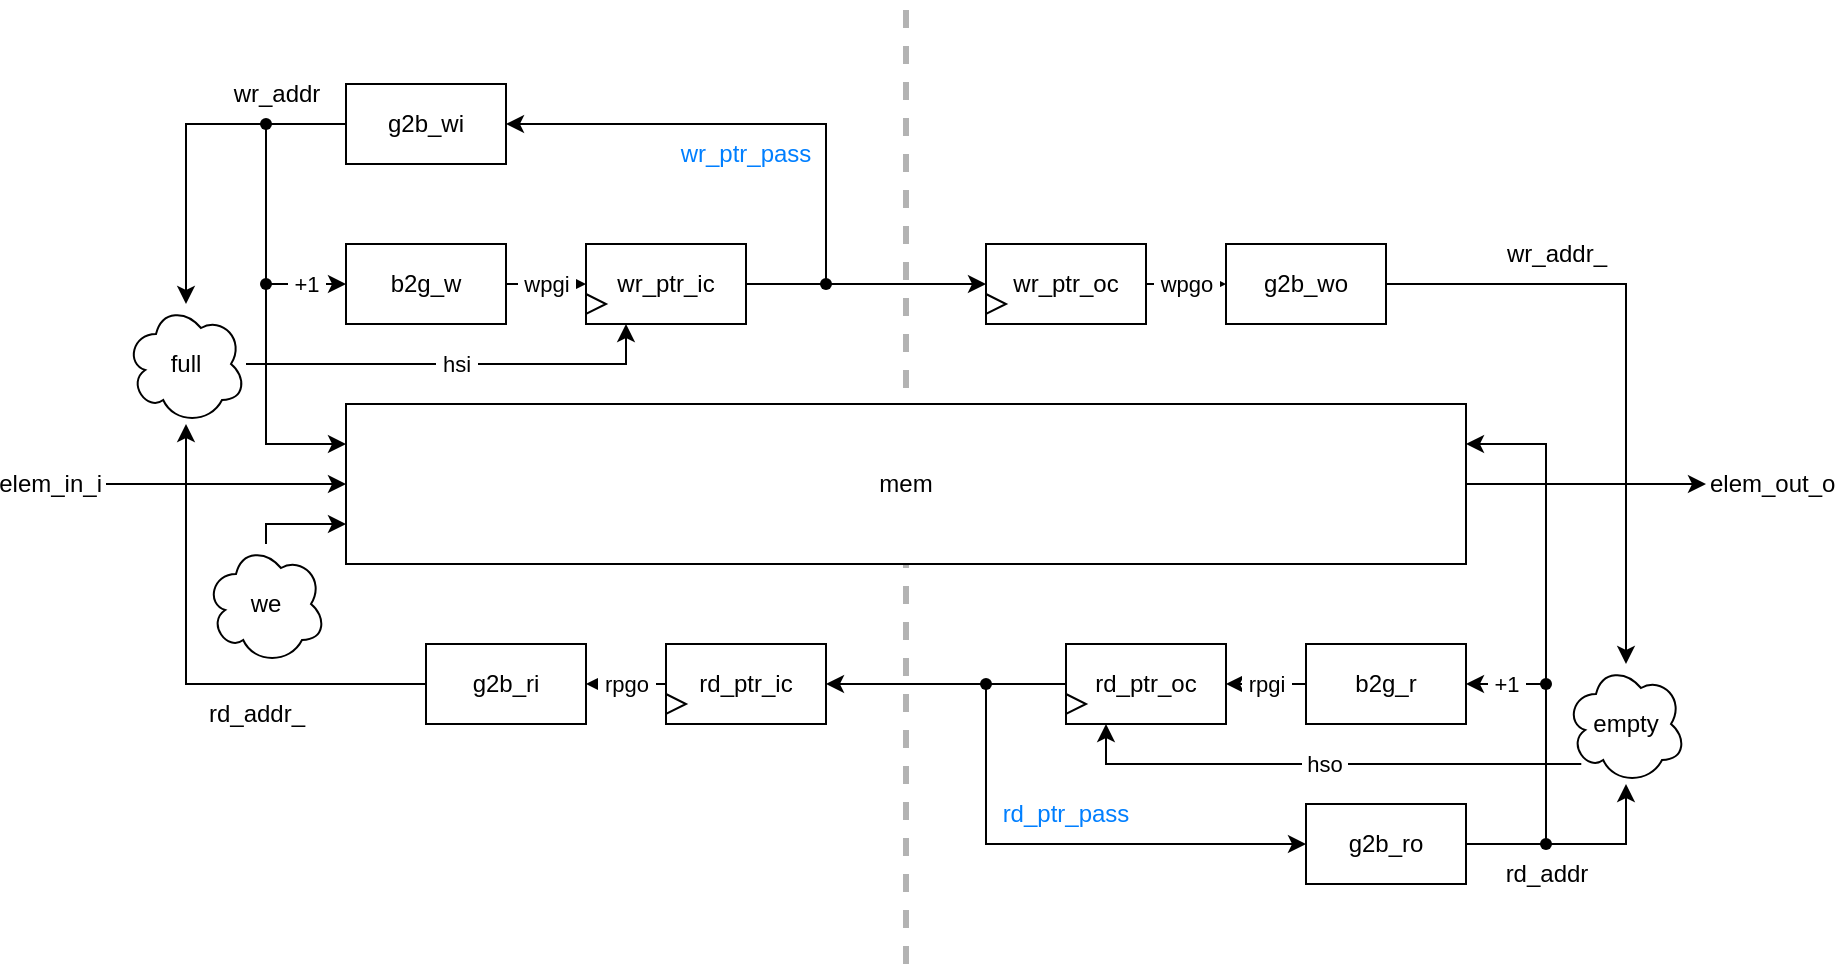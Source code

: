 <mxfile version="21.6.8" type="device">
  <diagram name="Page-1" id="Q4Of6MLO3tttVC2rHNm6">
    <mxGraphModel dx="1114" dy="518" grid="1" gridSize="10" guides="1" tooltips="1" connect="1" arrows="1" fold="1" page="1" pageScale="1" pageWidth="1169" pageHeight="827" math="0" shadow="0">
      <root>
        <mxCell id="0" />
        <mxCell id="1" parent="0" />
        <mxCell id="7xTG2tQ71f4fsUJVzHyJ-9" value="" style="endArrow=none;html=1;rounded=0;dashed=1;strokeWidth=3;strokeColor=#B3B3B3;" parent="1" edge="1">
          <mxGeometry width="50" height="50" relative="1" as="geometry">
            <mxPoint x="560" y="560" as="sourcePoint" />
            <mxPoint x="560" y="80" as="targetPoint" />
          </mxGeometry>
        </mxCell>
        <mxCell id="PH3dMsC4z9oU-Ql8JQr0-2" value="mem" style="rounded=0;whiteSpace=wrap;html=1;" parent="1" vertex="1">
          <mxGeometry x="280" y="280" width="560" height="80" as="geometry" />
        </mxCell>
        <mxCell id="7xTG2tQ71f4fsUJVzHyJ-12" value="&amp;nbsp;wpgo&amp;nbsp;" style="edgeStyle=orthogonalEdgeStyle;rounded=0;orthogonalLoop=1;jettySize=auto;html=1;" parent="1" source="gLDA2_l6HlFzziCjuJ8G-2" target="7xTG2tQ71f4fsUJVzHyJ-11" edge="1">
          <mxGeometry relative="1" as="geometry" />
        </mxCell>
        <mxCell id="mEHnoGn4cYQKHnIHk-XJ-9" value="&amp;nbsp;wpgi&amp;nbsp;" style="edgeStyle=orthogonalEdgeStyle;rounded=0;orthogonalLoop=1;jettySize=auto;html=1;" edge="1" parent="1" source="PH3dMsC4z9oU-Ql8JQr0-7" target="PH3dMsC4z9oU-Ql8JQr0-6">
          <mxGeometry relative="1" as="geometry" />
        </mxCell>
        <mxCell id="PH3dMsC4z9oU-Ql8JQr0-7" value="b2g_w" style="rounded=0;whiteSpace=wrap;html=1;" parent="1" vertex="1">
          <mxGeometry x="280" y="200" width="80" height="40" as="geometry" />
        </mxCell>
        <mxCell id="PH3dMsC4z9oU-Ql8JQr0-15" value="&amp;nbsp;hsi&amp;nbsp;" style="edgeStyle=orthogonalEdgeStyle;rounded=0;orthogonalLoop=1;jettySize=auto;html=1;entryX=0.25;entryY=1;entryDx=0;entryDy=0;" parent="1" source="PH3dMsC4z9oU-Ql8JQr0-14" target="PH3dMsC4z9oU-Ql8JQr0-6" edge="1">
          <mxGeometry relative="1" as="geometry">
            <mxPoint x="200" y="220.0" as="targetPoint" />
          </mxGeometry>
        </mxCell>
        <mxCell id="PH3dMsC4z9oU-Ql8JQr0-14" value="full" style="ellipse;shape=cloud;whiteSpace=wrap;html=1;" parent="1" vertex="1">
          <mxGeometry x="170" y="230" width="60" height="60" as="geometry" />
        </mxCell>
        <mxCell id="PH3dMsC4z9oU-Ql8JQr0-17" value="" style="endArrow=classic;html=1;rounded=0;" parent="1" target="PH3dMsC4z9oU-Ql8JQr0-2" edge="1">
          <mxGeometry width="50" height="50" relative="1" as="geometry">
            <mxPoint x="160" y="320" as="sourcePoint" />
            <mxPoint x="280" y="320" as="targetPoint" />
          </mxGeometry>
        </mxCell>
        <mxCell id="PH3dMsC4z9oU-Ql8JQr0-20" value="elem_in_i" style="rounded=0;whiteSpace=wrap;html=1;align=right;fillColor=none;strokeColor=none;" parent="1" vertex="1">
          <mxGeometry x="150" y="310" width="10" height="20" as="geometry" />
        </mxCell>
        <mxCell id="mEHnoGn4cYQKHnIHk-XJ-13" style="edgeStyle=orthogonalEdgeStyle;rounded=0;orthogonalLoop=1;jettySize=auto;html=1;entryX=0;entryY=0.75;entryDx=0;entryDy=0;" edge="1" parent="1" source="PH3dMsC4z9oU-Ql8JQr0-21" target="PH3dMsC4z9oU-Ql8JQr0-2">
          <mxGeometry relative="1" as="geometry">
            <Array as="points">
              <mxPoint x="240" y="370" />
              <mxPoint x="240" y="340" />
            </Array>
          </mxGeometry>
        </mxCell>
        <mxCell id="PH3dMsC4z9oU-Ql8JQr0-21" value="we" style="ellipse;shape=cloud;whiteSpace=wrap;html=1;" parent="1" vertex="1">
          <mxGeometry x="210" y="350" width="60" height="60" as="geometry" />
        </mxCell>
        <mxCell id="7xTG2tQ71f4fsUJVzHyJ-2" value="&amp;nbsp;rpgi&amp;nbsp;" style="edgeStyle=orthogonalEdgeStyle;rounded=0;orthogonalLoop=1;jettySize=auto;html=1;" parent="1" source="PH3dMsC4z9oU-Ql8JQr0-24" target="PH3dMsC4z9oU-Ql8JQr0-25" edge="1">
          <mxGeometry relative="1" as="geometry" />
        </mxCell>
        <mxCell id="PH3dMsC4z9oU-Ql8JQr0-24" value="b2g_r" style="rounded=0;whiteSpace=wrap;html=1;" parent="1" vertex="1">
          <mxGeometry x="760" y="400" width="80" height="40" as="geometry" />
        </mxCell>
        <mxCell id="7xTG2tQ71f4fsUJVzHyJ-13" value="&amp;nbsp;rpgo&amp;nbsp;" style="edgeStyle=orthogonalEdgeStyle;rounded=0;orthogonalLoop=1;jettySize=auto;html=1;" parent="1" source="gLDA2_l6HlFzziCjuJ8G-1" target="7xTG2tQ71f4fsUJVzHyJ-10" edge="1">
          <mxGeometry relative="1" as="geometry" />
        </mxCell>
        <mxCell id="7xTG2tQ71f4fsUJVzHyJ-7" value="" style="endArrow=classic;html=1;rounded=0;exitX=1;exitY=0.5;exitDx=0;exitDy=0;" parent="1" source="PH3dMsC4z9oU-Ql8JQr0-2" edge="1">
          <mxGeometry width="50" height="50" relative="1" as="geometry">
            <mxPoint x="920" y="320" as="sourcePoint" />
            <mxPoint x="960" y="320" as="targetPoint" />
          </mxGeometry>
        </mxCell>
        <mxCell id="7xTG2tQ71f4fsUJVzHyJ-8" value="elem_out_o" style="rounded=0;whiteSpace=wrap;html=1;align=left;fillColor=none;strokeColor=none;" parent="1" vertex="1">
          <mxGeometry x="960" y="310" width="10" height="20" as="geometry" />
        </mxCell>
        <mxCell id="OV0KlPUjMf-srYmr-vOw-3" style="edgeStyle=orthogonalEdgeStyle;rounded=0;orthogonalLoop=1;jettySize=auto;html=1;" parent="1" source="7xTG2tQ71f4fsUJVzHyJ-10" target="PH3dMsC4z9oU-Ql8JQr0-14" edge="1">
          <mxGeometry relative="1" as="geometry" />
        </mxCell>
        <mxCell id="7xTG2tQ71f4fsUJVzHyJ-10" value="g2b_ri" style="rounded=0;whiteSpace=wrap;html=1;" parent="1" vertex="1">
          <mxGeometry x="320" y="400" width="80" height="40" as="geometry" />
        </mxCell>
        <mxCell id="OV0KlPUjMf-srYmr-vOw-4" style="edgeStyle=orthogonalEdgeStyle;rounded=0;orthogonalLoop=1;jettySize=auto;html=1;" parent="1" source="7xTG2tQ71f4fsUJVzHyJ-11" target="7xTG2tQ71f4fsUJVzHyJ-14" edge="1">
          <mxGeometry relative="1" as="geometry" />
        </mxCell>
        <mxCell id="7xTG2tQ71f4fsUJVzHyJ-11" value="g2b_wo" style="rounded=0;whiteSpace=wrap;html=1;" parent="1" vertex="1">
          <mxGeometry x="720" y="200" width="80" height="40" as="geometry" />
        </mxCell>
        <mxCell id="7xTG2tQ71f4fsUJVzHyJ-15" value="&amp;nbsp;hso&amp;nbsp;" style="edgeStyle=orthogonalEdgeStyle;rounded=0;orthogonalLoop=1;jettySize=auto;html=1;entryX=0.25;entryY=1;entryDx=0;entryDy=0;" parent="1" source="7xTG2tQ71f4fsUJVzHyJ-14" target="PH3dMsC4z9oU-Ql8JQr0-25" edge="1">
          <mxGeometry relative="1" as="geometry">
            <mxPoint x="920" y="420.0" as="targetPoint" />
            <Array as="points">
              <mxPoint x="660" y="460" />
            </Array>
          </mxGeometry>
        </mxCell>
        <mxCell id="7xTG2tQ71f4fsUJVzHyJ-14" value="empty" style="ellipse;shape=cloud;whiteSpace=wrap;html=1;" parent="1" vertex="1">
          <mxGeometry x="890" y="410" width="60" height="60" as="geometry" />
        </mxCell>
        <mxCell id="gLDA2_l6HlFzziCjuJ8G-3" value="" style="edgeStyle=orthogonalEdgeStyle;rounded=0;orthogonalLoop=1;jettySize=auto;html=1;" parent="1" source="PH3dMsC4z9oU-Ql8JQr0-6" target="gLDA2_l6HlFzziCjuJ8G-2" edge="1">
          <mxGeometry relative="1" as="geometry">
            <mxPoint x="520" y="220" as="sourcePoint" />
            <mxPoint x="720" y="220" as="targetPoint" />
          </mxGeometry>
        </mxCell>
        <mxCell id="gLDA2_l6HlFzziCjuJ8G-4" value="" style="edgeStyle=orthogonalEdgeStyle;rounded=0;orthogonalLoop=1;jettySize=auto;html=1;" parent="1" source="PH3dMsC4z9oU-Ql8JQr0-25" target="gLDA2_l6HlFzziCjuJ8G-1" edge="1">
          <mxGeometry relative="1" as="geometry">
            <mxPoint x="600" y="420" as="sourcePoint" />
            <mxPoint x="400" y="420" as="targetPoint" />
          </mxGeometry>
        </mxCell>
        <mxCell id="mEHnoGn4cYQKHnIHk-XJ-1" value="" style="group" vertex="1" connectable="0" parent="1">
          <mxGeometry x="400" y="200" width="80" height="40" as="geometry" />
        </mxCell>
        <mxCell id="PH3dMsC4z9oU-Ql8JQr0-6" value="wr_ptr_ic" style="rounded=0;whiteSpace=wrap;html=1;" parent="mEHnoGn4cYQKHnIHk-XJ-1" vertex="1">
          <mxGeometry width="80" height="40" as="geometry" />
        </mxCell>
        <mxCell id="PH3dMsC4z9oU-Ql8JQr0-10" value="" style="triangle;whiteSpace=wrap;html=1;" parent="mEHnoGn4cYQKHnIHk-XJ-1" vertex="1">
          <mxGeometry y="25" width="10" height="10" as="geometry" />
        </mxCell>
        <mxCell id="mEHnoGn4cYQKHnIHk-XJ-2" value="" style="group" vertex="1" connectable="0" parent="1">
          <mxGeometry x="600" y="200" width="80" height="40" as="geometry" />
        </mxCell>
        <mxCell id="gLDA2_l6HlFzziCjuJ8G-2" value="wr_ptr_oc" style="rounded=0;whiteSpace=wrap;html=1;" parent="mEHnoGn4cYQKHnIHk-XJ-2" vertex="1">
          <mxGeometry width="80" height="40" as="geometry" />
        </mxCell>
        <mxCell id="gLDA2_l6HlFzziCjuJ8G-6" value="" style="triangle;whiteSpace=wrap;html=1;" parent="mEHnoGn4cYQKHnIHk-XJ-2" vertex="1">
          <mxGeometry y="25" width="10" height="10" as="geometry" />
        </mxCell>
        <mxCell id="mEHnoGn4cYQKHnIHk-XJ-3" value="" style="group" vertex="1" connectable="0" parent="1">
          <mxGeometry x="640" y="400" width="80" height="40" as="geometry" />
        </mxCell>
        <mxCell id="PH3dMsC4z9oU-Ql8JQr0-25" value="rd_ptr_oc" style="rounded=0;whiteSpace=wrap;html=1;" parent="mEHnoGn4cYQKHnIHk-XJ-3" vertex="1">
          <mxGeometry width="80" height="40" as="geometry" />
        </mxCell>
        <mxCell id="7xTG2tQ71f4fsUJVzHyJ-3" value="" style="triangle;whiteSpace=wrap;html=1;" parent="mEHnoGn4cYQKHnIHk-XJ-3" vertex="1">
          <mxGeometry y="25" width="10" height="10" as="geometry" />
        </mxCell>
        <mxCell id="mEHnoGn4cYQKHnIHk-XJ-10" style="edgeStyle=orthogonalEdgeStyle;rounded=0;orthogonalLoop=1;jettySize=auto;html=1;" edge="1" parent="1" source="mEHnoGn4cYQKHnIHk-XJ-6" target="PH3dMsC4z9oU-Ql8JQr0-14">
          <mxGeometry relative="1" as="geometry" />
        </mxCell>
        <mxCell id="mEHnoGn4cYQKHnIHk-XJ-6" value="g2b_wi" style="rounded=0;whiteSpace=wrap;html=1;" vertex="1" parent="1">
          <mxGeometry x="280" y="120" width="80" height="40" as="geometry" />
        </mxCell>
        <mxCell id="mEHnoGn4cYQKHnIHk-XJ-8" style="edgeStyle=orthogonalEdgeStyle;rounded=0;orthogonalLoop=1;jettySize=auto;html=1;" edge="1" parent="1" source="mEHnoGn4cYQKHnIHk-XJ-7" target="mEHnoGn4cYQKHnIHk-XJ-6">
          <mxGeometry relative="1" as="geometry">
            <Array as="points">
              <mxPoint x="520" y="140" />
            </Array>
          </mxGeometry>
        </mxCell>
        <mxCell id="mEHnoGn4cYQKHnIHk-XJ-7" value="" style="shape=waypoint;sketch=0;size=6;pointerEvents=1;points=[];fillColor=none;resizable=0;rotatable=0;perimeter=centerPerimeter;snapToPoint=1;" vertex="1" parent="1">
          <mxGeometry x="510" y="210" width="20" height="20" as="geometry" />
        </mxCell>
        <mxCell id="mEHnoGn4cYQKHnIHk-XJ-4" value="" style="group" vertex="1" connectable="0" parent="1">
          <mxGeometry x="440" y="400" width="80" height="40" as="geometry" />
        </mxCell>
        <mxCell id="gLDA2_l6HlFzziCjuJ8G-1" value="rd_ptr_ic" style="rounded=0;whiteSpace=wrap;html=1;" parent="mEHnoGn4cYQKHnIHk-XJ-4" vertex="1">
          <mxGeometry width="80" height="40" as="geometry" />
        </mxCell>
        <mxCell id="gLDA2_l6HlFzziCjuJ8G-5" value="" style="triangle;whiteSpace=wrap;html=1;" parent="mEHnoGn4cYQKHnIHk-XJ-4" vertex="1">
          <mxGeometry y="25" width="10" height="10" as="geometry" />
        </mxCell>
        <mxCell id="mEHnoGn4cYQKHnIHk-XJ-12" style="edgeStyle=orthogonalEdgeStyle;rounded=0;orthogonalLoop=1;jettySize=auto;html=1;" edge="1" parent="1" source="mEHnoGn4cYQKHnIHk-XJ-18" target="7xTG2tQ71f4fsUJVzHyJ-14">
          <mxGeometry relative="1" as="geometry">
            <Array as="points">
              <mxPoint x="920" y="500" />
            </Array>
          </mxGeometry>
        </mxCell>
        <mxCell id="mEHnoGn4cYQKHnIHk-XJ-11" value="" style="shape=waypoint;sketch=0;size=6;pointerEvents=1;points=[];fillColor=none;resizable=0;rotatable=0;perimeter=centerPerimeter;snapToPoint=1;" vertex="1" parent="1">
          <mxGeometry x="590" y="410" width="20" height="20" as="geometry" />
        </mxCell>
        <mxCell id="mEHnoGn4cYQKHnIHk-XJ-15" style="edgeStyle=orthogonalEdgeStyle;rounded=0;orthogonalLoop=1;jettySize=auto;html=1;entryX=0;entryY=0.25;entryDx=0;entryDy=0;" edge="1" parent="1" source="mEHnoGn4cYQKHnIHk-XJ-14" target="PH3dMsC4z9oU-Ql8JQr0-2">
          <mxGeometry relative="1" as="geometry">
            <Array as="points">
              <mxPoint x="240" y="300" />
            </Array>
          </mxGeometry>
        </mxCell>
        <mxCell id="mEHnoGn4cYQKHnIHk-XJ-14" value="" style="shape=waypoint;sketch=0;size=6;pointerEvents=1;points=[];fillColor=none;resizable=0;rotatable=0;perimeter=centerPerimeter;snapToPoint=1;" vertex="1" parent="1">
          <mxGeometry x="230" y="130" width="20" height="20" as="geometry" />
        </mxCell>
        <mxCell id="mEHnoGn4cYQKHnIHk-XJ-17" style="edgeStyle=orthogonalEdgeStyle;rounded=0;orthogonalLoop=1;jettySize=auto;html=1;entryX=1;entryY=0.25;entryDx=0;entryDy=0;" edge="1" parent="1" source="mEHnoGn4cYQKHnIHk-XJ-16" target="PH3dMsC4z9oU-Ql8JQr0-2">
          <mxGeometry relative="1" as="geometry">
            <Array as="points">
              <mxPoint x="880" y="300" />
            </Array>
          </mxGeometry>
        </mxCell>
        <mxCell id="mEHnoGn4cYQKHnIHk-XJ-16" value="" style="shape=waypoint;sketch=0;size=6;pointerEvents=1;points=[];fillColor=none;resizable=0;rotatable=0;perimeter=centerPerimeter;snapToPoint=1;" vertex="1" parent="1">
          <mxGeometry x="870" y="490" width="20" height="20" as="geometry" />
        </mxCell>
        <mxCell id="mEHnoGn4cYQKHnIHk-XJ-19" value="" style="edgeStyle=orthogonalEdgeStyle;rounded=0;orthogonalLoop=1;jettySize=auto;html=1;" edge="1" parent="1" source="mEHnoGn4cYQKHnIHk-XJ-11" target="mEHnoGn4cYQKHnIHk-XJ-18">
          <mxGeometry relative="1" as="geometry">
            <mxPoint x="600" y="420" as="sourcePoint" />
            <mxPoint x="920" y="450" as="targetPoint" />
            <Array as="points">
              <mxPoint x="600" y="500" />
            </Array>
          </mxGeometry>
        </mxCell>
        <mxCell id="mEHnoGn4cYQKHnIHk-XJ-18" value="g2b_ro" style="rounded=0;whiteSpace=wrap;html=1;" vertex="1" parent="1">
          <mxGeometry x="760" y="480" width="80" height="40" as="geometry" />
        </mxCell>
        <mxCell id="mEHnoGn4cYQKHnIHk-XJ-22" value="wr_ptr_pass" style="whiteSpace=wrap;html=1;strokeColor=none;fillColor=none;fontColor=#007FFF;" vertex="1" parent="1">
          <mxGeometry x="440" y="140" width="80" height="30" as="geometry" />
        </mxCell>
        <mxCell id="mEHnoGn4cYQKHnIHk-XJ-23" value="rd_ptr_pass" style="whiteSpace=wrap;html=1;strokeColor=none;fillColor=none;fontColor=#007FFF;" vertex="1" parent="1">
          <mxGeometry x="600" y="470" width="80" height="30" as="geometry" />
        </mxCell>
        <mxCell id="mEHnoGn4cYQKHnIHk-XJ-27" value="&amp;nbsp;+1&amp;nbsp;" style="edgeStyle=orthogonalEdgeStyle;rounded=0;orthogonalLoop=1;jettySize=auto;html=1;" edge="1" parent="1" source="mEHnoGn4cYQKHnIHk-XJ-26" target="PH3dMsC4z9oU-Ql8JQr0-7">
          <mxGeometry x="0.333" relative="1" as="geometry">
            <mxPoint as="offset" />
          </mxGeometry>
        </mxCell>
        <mxCell id="mEHnoGn4cYQKHnIHk-XJ-26" value="" style="shape=waypoint;sketch=0;size=6;pointerEvents=1;points=[];fillColor=none;resizable=0;rotatable=0;perimeter=centerPerimeter;snapToPoint=1;" vertex="1" parent="1">
          <mxGeometry x="230" y="210" width="20" height="20" as="geometry" />
        </mxCell>
        <mxCell id="mEHnoGn4cYQKHnIHk-XJ-28" value="&amp;nbsp;+1&amp;nbsp;" style="edgeStyle=orthogonalEdgeStyle;rounded=0;orthogonalLoop=1;jettySize=auto;html=1;" edge="1" parent="1" source="mEHnoGn4cYQKHnIHk-XJ-29" target="PH3dMsC4z9oU-Ql8JQr0-24">
          <mxGeometry x="0.333" relative="1" as="geometry">
            <mxPoint x="920" y="420" as="targetPoint" />
            <mxPoint as="offset" />
          </mxGeometry>
        </mxCell>
        <mxCell id="mEHnoGn4cYQKHnIHk-XJ-29" value="" style="shape=waypoint;sketch=0;size=6;pointerEvents=1;points=[];fillColor=none;resizable=0;rotatable=0;perimeter=centerPerimeter;snapToPoint=1;" vertex="1" parent="1">
          <mxGeometry x="870" y="410" width="20" height="20" as="geometry" />
        </mxCell>
        <mxCell id="mEHnoGn4cYQKHnIHk-XJ-30" value="rd_addr" style="text;html=1;align=center;verticalAlign=middle;resizable=0;points=[];autosize=1;strokeColor=none;fillColor=none;" vertex="1" parent="1">
          <mxGeometry x="850" y="500" width="60" height="30" as="geometry" />
        </mxCell>
        <mxCell id="mEHnoGn4cYQKHnIHk-XJ-31" value="wr_addr" style="text;html=1;align=center;verticalAlign=middle;resizable=0;points=[];autosize=1;strokeColor=none;fillColor=none;" vertex="1" parent="1">
          <mxGeometry x="210" y="110" width="70" height="30" as="geometry" />
        </mxCell>
        <mxCell id="mEHnoGn4cYQKHnIHk-XJ-32" value="wr_addr_" style="text;html=1;align=center;verticalAlign=middle;resizable=0;points=[];autosize=1;strokeColor=none;fillColor=none;" vertex="1" parent="1">
          <mxGeometry x="850" y="190" width="70" height="30" as="geometry" />
        </mxCell>
        <mxCell id="mEHnoGn4cYQKHnIHk-XJ-33" value="rd_addr_" style="text;html=1;align=center;verticalAlign=middle;resizable=0;points=[];autosize=1;strokeColor=none;fillColor=none;" vertex="1" parent="1">
          <mxGeometry x="200" y="420" width="70" height="30" as="geometry" />
        </mxCell>
      </root>
    </mxGraphModel>
  </diagram>
</mxfile>
